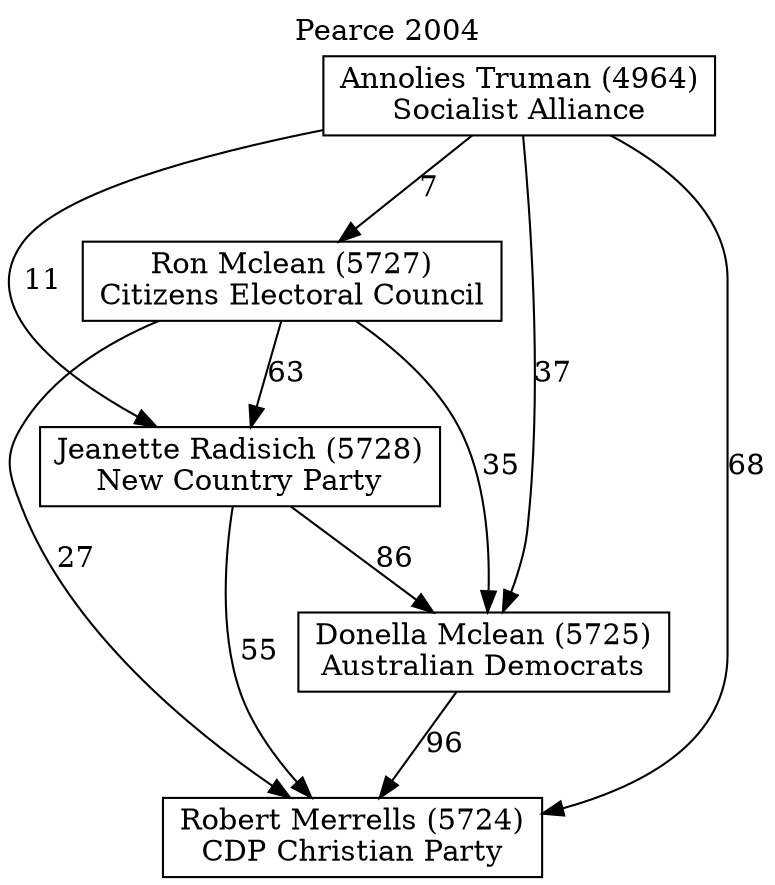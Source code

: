 // House preference flow
digraph "Robert Merrells (5724)_Pearce_2004" {
	graph [label="Pearce 2004" labelloc=t mclimit=2]
	node [shape=box]
	"Robert Merrells (5724)" [label="Robert Merrells (5724)
CDP Christian Party"]
	"Donella Mclean (5725)" [label="Donella Mclean (5725)
Australian Democrats"]
	"Jeanette Radisich (5728)" [label="Jeanette Radisich (5728)
New Country Party"]
	"Ron Mclean (5727)" [label="Ron Mclean (5727)
Citizens Electoral Council"]
	"Annolies Truman (4964)" [label="Annolies Truman (4964)
Socialist Alliance"]
	"Donella Mclean (5725)" -> "Robert Merrells (5724)" [label=96]
	"Jeanette Radisich (5728)" -> "Donella Mclean (5725)" [label=86]
	"Ron Mclean (5727)" -> "Jeanette Radisich (5728)" [label=63]
	"Annolies Truman (4964)" -> "Ron Mclean (5727)" [label=7]
	"Jeanette Radisich (5728)" -> "Robert Merrells (5724)" [label=55]
	"Ron Mclean (5727)" -> "Robert Merrells (5724)" [label=27]
	"Annolies Truman (4964)" -> "Robert Merrells (5724)" [label=68]
	"Annolies Truman (4964)" -> "Jeanette Radisich (5728)" [label=11]
	"Ron Mclean (5727)" -> "Donella Mclean (5725)" [label=35]
	"Annolies Truman (4964)" -> "Donella Mclean (5725)" [label=37]
}
